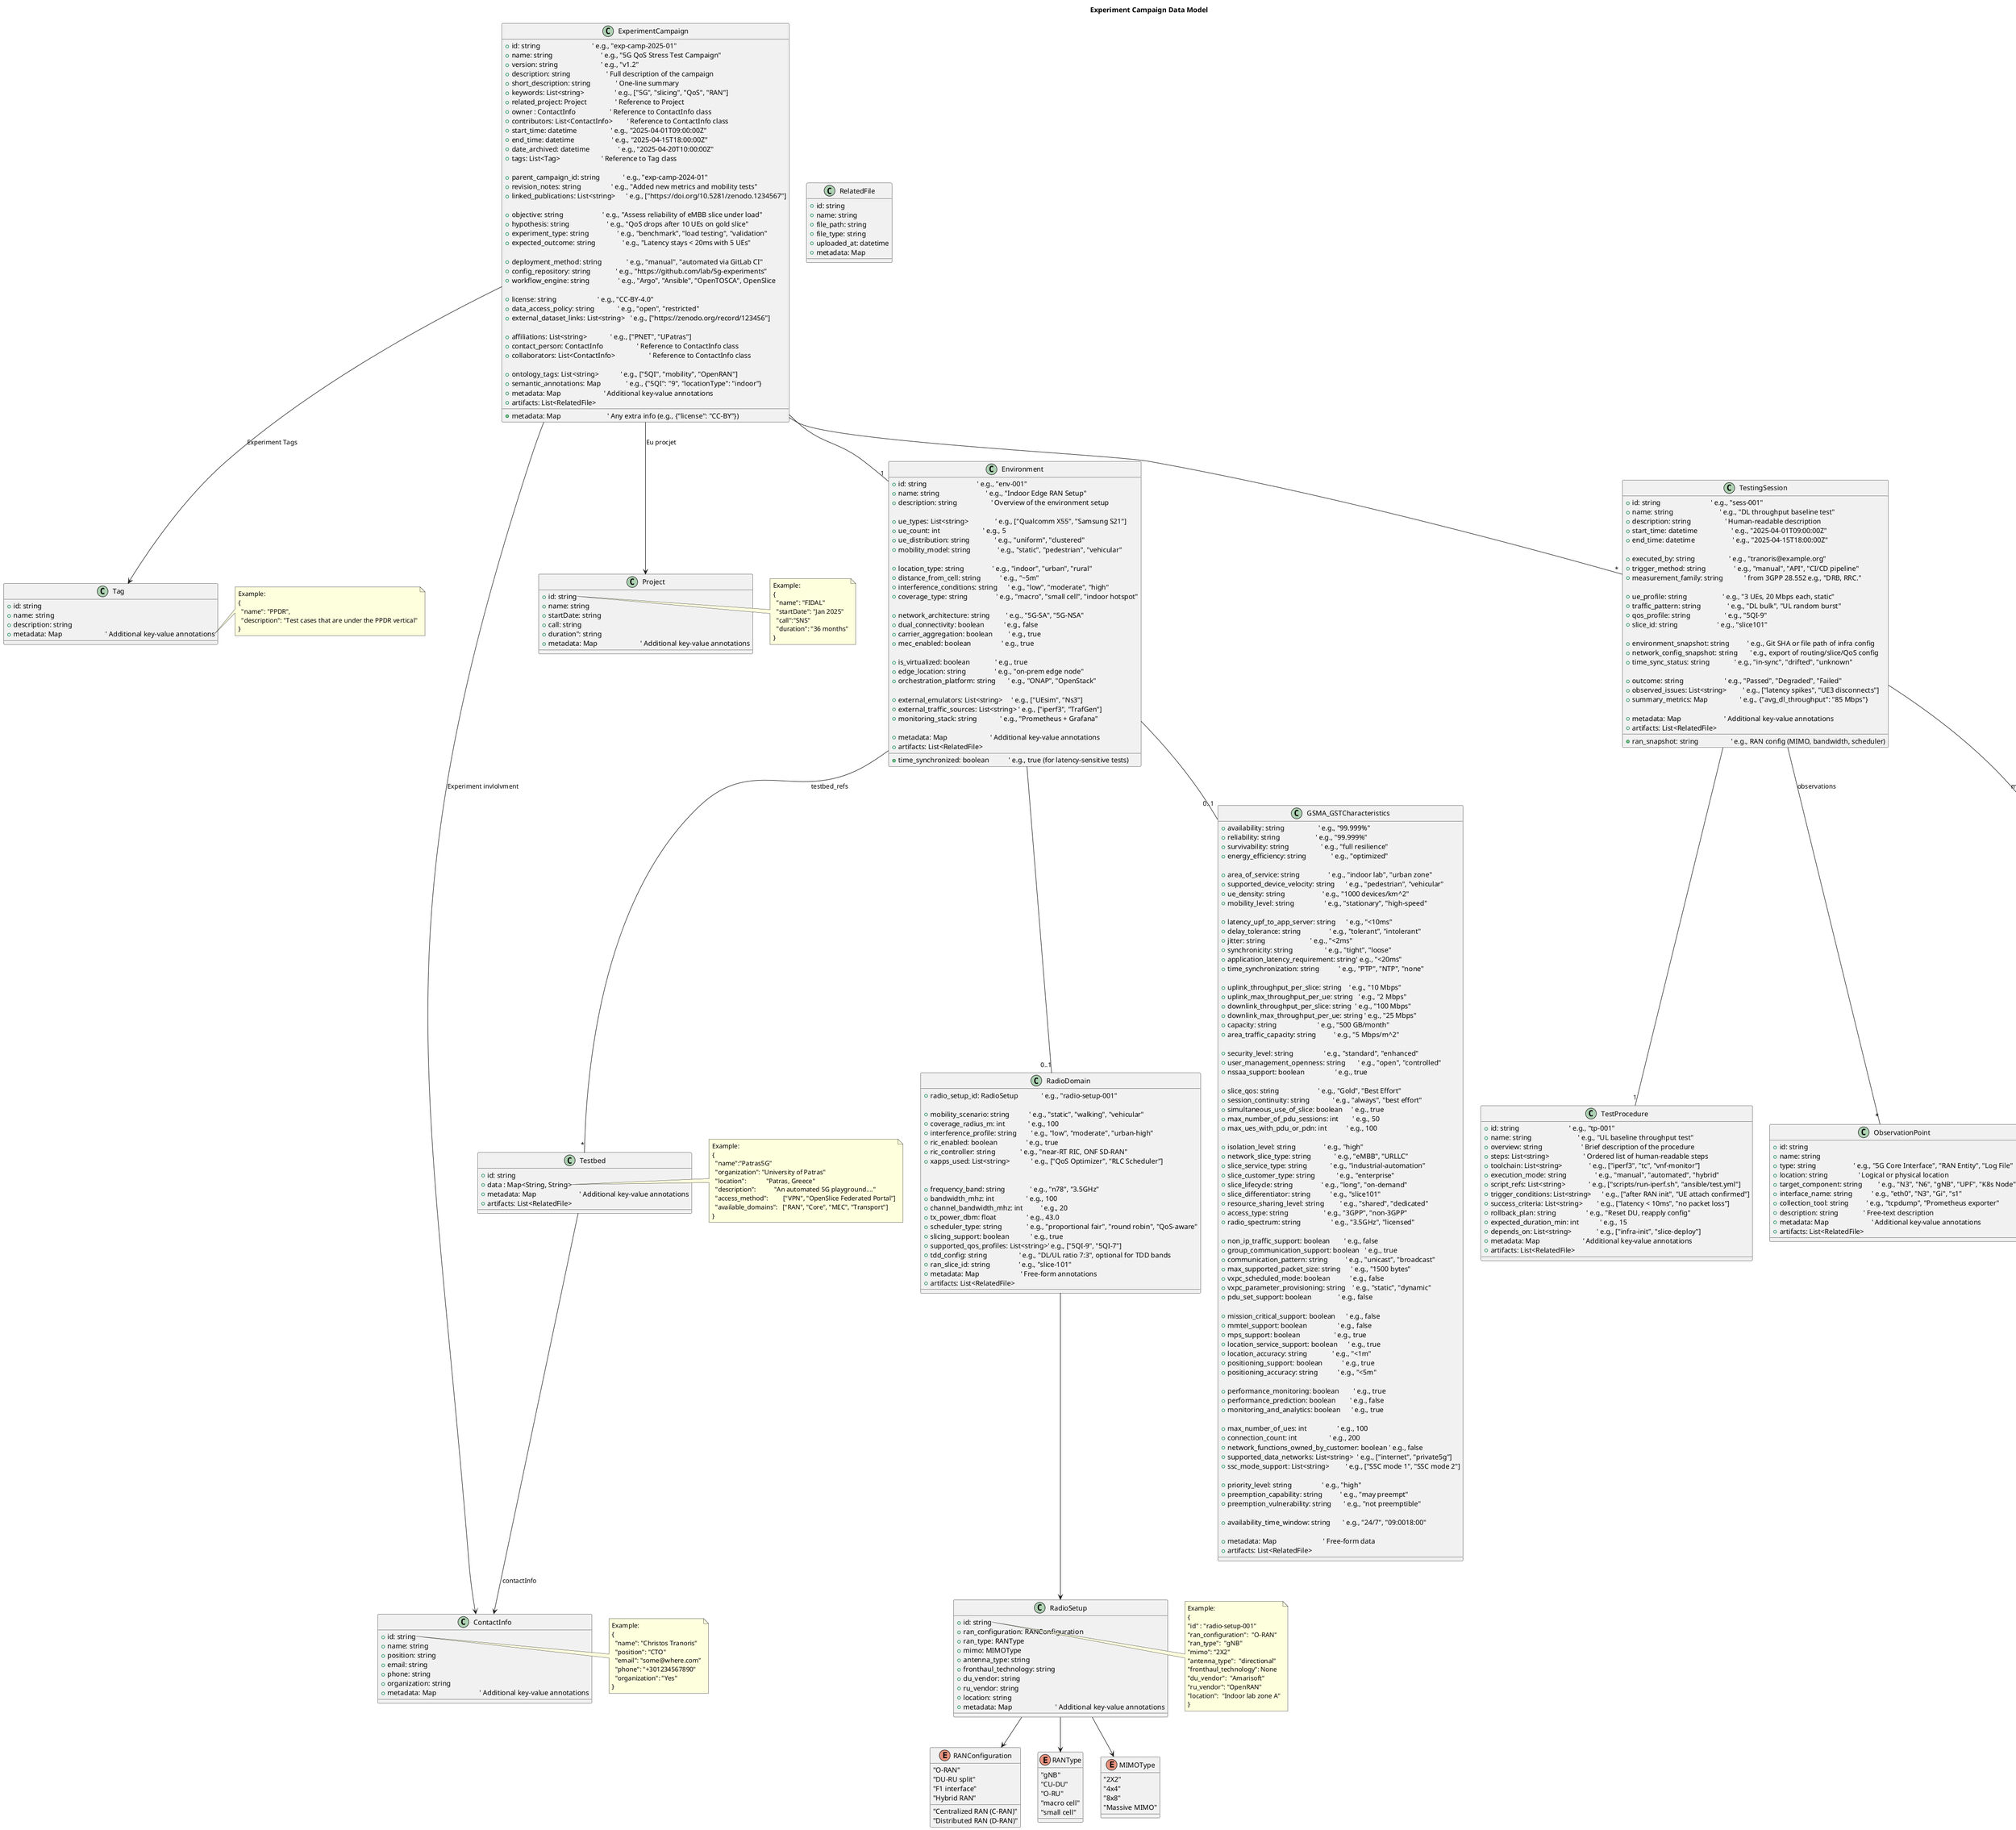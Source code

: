 '*************************************'
'UML Model of an Experiment Campaign Data Model
'Describes metadata related to properly storing and mamaging an experiement on top of 5G/network/cloud testbeds 
'
'Version: 0.1
'License: Apache 2.0
'
'Authors: 
'	Christos Tranoris, Univ. of Patras, GREECE
'
'
'
'*************************************'

@startuml
title Experiment Campaign Data Model



class ExperimentCampaign {
  +id: string                             ' e.g., "exp-camp-2025-01"
  +name: string                           ' e.g., "5G QoS Stress Test Campaign"
  +version: string                        ' e.g., "v1.2"
  +description: string                    ' Full description of the campaign
  +short_description: string              ' One-line summary
  +keywords: List<string>                 ' e.g., ["5G", "slicing", "QoS", "RAN"]
  +related_project: Project                ' Reference to Project 
'   +related_project: string                ' e.g., "6G-Xperiment", "EU Horizon 5G"
'   +owner_name: string                     ' e.g., "Christos T."
'   +owner_email: string                    ' e.g., "tranoris@example.org"
  + owner : ContactInfo                   ' Reference to ContactInfo class
  ' +contributors: List<string>             ' e.g., ["Nikos T.", "Maria D."]
  +contributors: List<ContactInfo>        ' Reference to ContactInfo class
  +start_time: datetime                   ' e.g., "2025-04-01T09:00:00Z"
  +end_time: datetime                     ' e.g., "2025-04-15T18:00:00Z"
  +date_archived: datetime                ' e.g., "2025-04-20T10:00:00Z"
'   +tags: List<string>                     ' e.g., ["MEC", "NFV", "testbed"]
  +tags: List<Tag>                       ' Reference to Tag class
  +metadata: Map                          ' Any extra info (e.g., {"license": "CC-BY"})

  '=== Versioning & Lineage ===
  +parent_campaign_id: string             ' e.g., "exp-camp-2024-01"
  +revision_notes: string                 ' e.g., "Added new metrics and mobility tests"
  +linked_publications: List<string>      ' e.g., ["https://doi.org/10.5281/zenodo.1234567"]

  '=== Design Metadata ===
  +objective: string                      ' e.g., "Assess reliability of eMBB slice under load"
  +hypothesis: string                     ' e.g., "QoS drops after 10 UEs on gold slice"
  +experiment_type: string                ' e.g., "benchmark", "load testing", "validation"
  +expected_outcome: string               ' e.g., "Latency stays < 20ms with 5 UEs"

  '=== Orchestration & Automation ===
  +deployment_method: string              ' e.g., "manual", "automated via GitLab CI"
  +config_repository: string              ' e.g., "https://github.com/lab/5g-experiments"
  +workflow_engine: string                ' e.g., "Argo", "Ansible", "OpenTOSCA", OpenSlice

  '=== Licensing & Data Sharing ===
  +license: string                       ' e.g., "CC-BY-4.0"
  +data_access_policy: string             ' e.g., "open", "restricted"
  +external_dataset_links: List<string>   ' e.g., ["https://zenodo.org/record/123456"]

  '=== Collaboration & Ownership ===
  +affiliations: List<string>             ' e.g., ["PNET", "UPatras"]
  ' +contact_person: string                 ' e.g., "tranoris@example.org"
  ' +collaborators: List<string>            ' e.g., ["John P.", "Elena M."]
  +contact_person: ContactInfo                   ' Reference to ContactInfo class
  +collaborators: List<ContactInfo>                   ' Reference to ContactInfo class

  '=== Semantics & Interoperability ===
  +ontology_tags: List<string>            ' e.g., ["5QI", "mobility", "OpenRAN"]
  +semantic_annotations: Map              ' e.g., {"5QI": "9", "locationType": "indoor"}
  +metadata: Map                        ' Additional key-value annotations
  +artifacts: List<RelatedFile>
}


class Environment {
  +id: string                            ' e.g., "env-001"
  +name: string                          ' e.g., "Indoor Edge RAN Setup"
  +description: string                   ' Overview of the environment setup

  '=== UE Configuration ===
  +ue_types: List<string>               ' e.g., ["Qualcomm X55", "Samsung S21"]
  +ue_count: int                        ' e.g., 5
  +ue_distribution: string              ' e.g., "uniform", "clustered"
  +mobility_model: string               ' e.g., "static", "pedestrian", "vehicular"

  '=== Environmental Constraints ===
  +location_type: string                ' e.g., "indoor", "urban", "rural"
  +distance_from_cell: string           ' e.g., "~5m"
  +interference_conditions: string      ' e.g., "low", "moderate", "high"
  +coverage_type: string                ' e.g., "macro", "small cell", "indoor hotspot"

  '=== Network Modes & Features ===
  +network_architecture: string         ' e.g., "5G-SA", "5G-NSA"
  +dual_connectivity: boolean           ' e.g., false
  +carrier_aggregation: boolean         ' e.g., true
  +mec_enabled: boolean                 ' e.g., true

  '=== Experimentation Features ===
  +is_virtualized: boolean              ' e.g., true
  +edge_location: string                ' e.g., "on-prem edge node"
  +time_synchronized: boolean           ' e.g., true (for latency-sensitive tests)
  +orchestration_platform: string       ' e.g., "ONAP", "OpenStack"

  '=== External Systems ===
  +external_emulators: List<string>     ' e.g., ["UEsim", "Ns3"]
  +external_traffic_sources: List<string> ' e.g., ["iperf3", "TrafGen"]
  +monitoring_stack: string             ' e.g., "Prometheus + Grafana"

  +metadata: Map                        ' Additional key-value annotations
  +artifacts: List<RelatedFile>
}



class Testbed {
  + id: string
  + data : Map<String, String>
'   +name: string                 ' e.g., "Patras5G", "YYY", "XXX"
'   +organization: string         ' e.g., "University of Patras"
'   +location: string             ' e.g., "Patras, Greece"
'   +description: string          ' Free-text, what the testbed provides
'   +access_method: string        ' e.g., "VPN", "OpenSlice Federated Portal"
'   +available_domains: List<string> ' e.g., ["RAN", "Core", "MEC", "Transport"]
  +metadata: Map                        ' Additional key-value annotations
 +artifacts: List<RelatedFile>
}


note right of Testbed::data
  Example:
  {
    "name":"Patras5G"
    "organization": "University of Patras"
    "location":            "Patras, Greece"
    "description":           "An automated 5G playground...."
    "access_method":         ["VPN", "OpenSlice Federated Portal"]
    "available_domains":   ["RAN", "Core", "MEC", "Transport"]
  }
end note




class RadioDomain {

  +radio_setup_id: RadioSetup             ' e.g., "radio-setup-001"
  
  +mobility_scenario: string           ' e.g., "static", "walking", "vehicular"
  +coverage_radius_m: int             ' e.g., 100
  +interference_profile: string        ' e.g., "low", "moderate", "urban-high"
  +ric_enabled: boolean                ' e.g., true
  +ric_controller: string              ' e.g., "near-RT RIC, ONF SD-RAN"
  +xapps_used: List<string>            ' e.g., ["QoS Optimizer", "RLC Scheduler"]


  +frequency_band: string              ' e.g., "n78", "3.5GHz"
  +bandwidth_mhz: int                  ' e.g., 100
  +channel_bandwidth_mhz: int          ' e.g., 20
  +tx_power_dbm: float                 ' e.g., 43.0
  +scheduler_type: string              ' e.g., "proportional fair", "round robin", "QoS-aware"
  +slicing_support: boolean            ' e.g., true
  +supported_qos_profiles: List<string>' e.g., ["5QI-9", "5QI-7"]
  +tdd_config: string                  ' e.g., "DL/UL ratio 7:3", optional for TDD bands
  +ran_slice_id: string                ' e.g., "slice-101"
  +metadata: Map                       ' Free-form annotations
  +artifacts: List<RelatedFile>
}


enum RANConfiguration {
  "O-RAN" 
  "DU-RU split"
  "F1 interface"
  "Centralized RAN (C-RAN)"
  "Distributed RAN (D-RAN)"
  "Hybrid RAN"
}

enum RANType {
    "gNB"
    "CU-DU"
    "O-RU"
    "macro cell"
    "small cell"
}


enum MIMOType {
    "2X2"
    "4x4"
    "8x8"
    "Massive MIMO"
}
class RadioSetup{
  +id: string                     
  +ran_configuration: RANConfiguration          
  +ran_type: RANType             
  +mimo: MIMOType                        
  +antenna_type: string               
         ' e.g., "directional", "omni", "massive-array"
  +fronthaul_technology: string       
         ' e.g., "eCPRI", "NGFI", "F1"
  +du_vendor: string                  
         ' e.g., "Nokia", "Samsung", "Amarisoft"
  +ru_vendor: string                  
         ' e.g., "Fujitsu", "NEC", "OpenRAN"
  +location: string                   
         ' e.g., "Indoor lab zone A"           
  +metadata: Map                        ' Additional key-value annotations
}



note right of RadioSetup::id
  Example:
  {
  "id" : "radio-setup-001"
  "ran_configuration":  "O-RAN"
  "ran_type":  "gNB"
  "mimo": "2X2"                       
  "antenna_type":  "directional"
  "fronthaul_technology": None
  "du_vendor":  "Amarisoft"
  "ru_vendor": "OpenRAN"
  "location":  "Indoor lab zone A"
  }
end note

' class ComputeDomain {
'   +node_type: string                 ' e.g., "Edge Node", "VM", "Baremetal"
'   +architecture: string             ' e.g., "x86_64", "arm64"
'   +cpu_cores: int                   ' e.g., 16
'   +cpu_model: string                ' e.g., "Intel Xeon Gold 6226R"
'   +ram_gb: int                      ' e.g., 64
'   +storage_gb: int                  ' e.g., 1000
'   +storage_type: string             ' e.g., "NVMe", "HDD", "Ceph Block"
'   +gpu: boolean                     ' e.g., true
'   +gpu_model: string                ' e.g., "NVIDIA A100", optional
'   +virtualization: string           ' e.g., "KVM", "Docker"
'   +container_runtime: string        ' e.g., "containerd", "Docker", "CRI-O"
'   +orchestrator: string             ' e.g., "Kubernetes", "OpenStack", "openSlice", "ONAP", "OSM"
'   +k8s_distribution: string         ' e.g., "vanilla", "MicroK8s", "OpenShift"
'   +numa_enabled: boolean            ' e.g., true
'   +hugepages_enabled: boolean       ' e.g., true
'   +isolation_level: string          ' e.g., "shared", "dedicated"
'   +performance_profile: string      ' e.g., "realtime", "balanced"
'   +os_image: string                 ' e.g., "Ubuntu 22.04 LTS", "Red Hat 8"
'   +kernel_version: string           ' e.g., "5.15.0-72-generic"
'   +hypervisor_type: string          ' e.g., "QEMU", "none"
'   +cloud_provider: string           ' e.g., "OpenStack", "AWS", "Private"
'   +metadata: Map                    ' Any extra info
'   +artifacts: List<RelatedFile>
' }


' class TransportDomain {
'   +type: string                       ' e.g., "fiber", "microwave", "satellite", "VXLAN"
'   +bandwidth_mbps: int               ' e.g., 10000
'   +latency_ms: float                 ' e.g., 1.2
'   +jitter_ms: float                  ' e.g., 0.3
'   +packet_loss_rate: float           ' e.g., 0.01 for 1%
'   +duplex_mode: string               ' e.g., "full", "half"
'   +mtu: int                          ' e.g., 1500
'   +qos_support: boolean              ' e.g., true
'   +qos_mechanism: string             ' e.g., "DiffServ", "IntServ", "5QI"
'   +traffic_engineering: string       ' e.g., "segment routing", "TE tunnels"
'   +encapsulation: string             ' e.g., "VXLAN", "MPLS", "GRE"
'   +slicing_support: boolean          ' e.g., true
'   +virtual_link: boolean             ' e.g., true for overlay links
'   +underlay_type: string             ' e.g., "physical", "VPN", "SD-WAN"
'   +interfaces_involved: List<string> ' e.g., ["eth0", "eth1", "ge-0/0/1"]
'   +service_provider: string          ' e.g., "Telecom A", "Own infra"
'   +redundancy: string                ' e.g., "dual-homed", "ring", "none"
'   +availability: string              ' e.g., "99.99%"
'   +synchronization_support: boolean  ' e.g., true
'   +sync_type: string                 ' e.g., "PTP", "NTP"
'   +monitoring_enabled: boolean       ' e.g., true
'   +monitoring_tool: string           ' e.g., "TWAMP", "Y.1731", "Prometheus exporter"
'   +notes: string                     ' Optional free-form notes
'   +metadata: Map                     ' Extra key-value annotations
'   +artifacts: List<RelatedFile>
' }


class GSMA_GSTCharacteristics {

  '=== Availability & Reliability ===
  +availability: string                   ' e.g., "99.999%"
  +reliability: string                    ' e.g., "99.999%"
  +survivability: string                  ' e.g., "full resilience"
  +energy_efficiency: string              ' e.g., "optimized"

  '=== Area, Mobility & Velocity ===
  +area_of_service: string                ' e.g., "indoor lab", "urban zone"
  +supported_device_velocity: string      ' e.g., "pedestrian", "vehicular"
  +ue_density: string                     ' e.g., "1000 devices/km^2"
  +mobility_level: string                 ' e.g., "stationary", "high-speed"

  '=== Latency, Delay, Timing ===
  +latency_upf_to_app_server: string      ' e.g., "<10ms"
  +delay_tolerance: string                ' e.g., "tolerant", "intolerant"
  +jitter: string                         ' e.g., "<2ms"
  +synchronicity: string                  ' e.g., "tight", "loose"
  +application_latency_requirement: string' e.g., "<20ms"
  +time_synchronization: string           ' e.g., "PTP", "NTP", "none"

  '=== Throughput & Capacity ===
  +uplink_throughput_per_slice: string    ' e.g., "10 Mbps"
  +uplink_max_throughput_per_ue: string   ' e.g., "2 Mbps"
  +downlink_throughput_per_slice: string  ' e.g., "100 Mbps"
  +downlink_max_throughput_per_ue: string ' e.g., "25 Mbps"
  +capacity: string                       ' e.g., "500 GB/month"
  +area_traffic_capacity: string          ' e.g., "5 Mbps/m^2"

  '=== Security & Privacy ===
  +security_level: string                 ' e.g., "standard", "enhanced"
  +user_management_openness: string       ' e.g., "open", "controlled"
  +nssaa_support: boolean                 ' e.g., true

  '=== Session & QoS ===
  +slice_qos: string                      ' e.g., "Gold", "Best Effort"
  +session_continuity: string             ' e.g., "always", "best effort"
  +simultaneous_use_of_slice: boolean     ' e.g., true
  +max_number_of_pdu_sessions: int        ' e.g., 50
  +max_ues_with_pdu_or_pdn: int           ' e.g., 100

  '=== Slice Characteristics ===
  +isolation_level: string                ' e.g., "high"
  +network_slice_type: string             ' e.g., "eMBB", "URLLC"
  +slice_service_type: string             ' e.g., "industrial-automation"
  +slice_customer_type: string            ' e.g., "enterprise"
  +slice_lifecycle: string                ' e.g., "long", "on-demand"
  +slice_differentiator: string           ' e.g., "slice101"
  +resource_sharing_level: string         ' e.g., "shared", "dedicated"
  +access_type: string                    ' e.g., "3GPP", "non-3GPP"
  +radio_spectrum: string                 ' e.g., "3.5GHz", "licensed"

  '=== Traffic & Protocol Support ===
  +non_ip_traffic_support: boolean        ' e.g., false
  +group_communication_support: boolean   ' e.g., true
  +communication_pattern: string          ' e.g., "unicast", "broadcast"
  +max_supported_packet_size: string      ' e.g., "1500 bytes"
  +vxpc_scheduled_mode: boolean           ' e.g., false
  +vxpc_parameter_provisioning: string    ' e.g., "static", "dynamic"
  +pdu_set_support: boolean               ' e.g., false

  '=== Application & Service Features ===
  +mission_critical_support: boolean      ' e.g., false
  +mmtel_support: boolean                 ' e.g., false
  +mps_support: boolean                   ' e.g., true
  +location_service_support: boolean      ' e.g., true
  +location_accuracy: string              ' e.g., "<1m"
  +positioning_support: boolean           ' e.g., true
  +positioning_accuracy: string           ' e.g., "<5m"

  '=== Analytics & Monitoring ===
  +performance_monitoring: boolean        ' e.g., true
  +performance_prediction: boolean        ' e.g., false
  +monitoring_and_analytics: boolean      ' e.g., true

  '=== UE & Network Limits ===
  +max_number_of_ues: int                 ' e.g., 100
  +connection_count: int                  ' e.g., 200
  +network_functions_owned_by_customer: boolean ' e.g., false
  +supported_data_networks: List<string>  ' e.g., ["internet", "private5g"]
  +ssc_mode_support: List<string>         ' e.g., ["SSC mode 1", "SSC mode 2"]

  '=== Resource Management ===
  +priority_level: string                 ' e.g., "high"
  +preemption_capability: string          ' e.g., "may preempt"
  +preemption_vulnerability: string       ' e.g., "not preemptible"

  '=== Scheduling & Timing Constraints ===
  +availability_time_window: string       ' e.g., "24/7", "09:0018:00"

  '=== Other / Metadata ===
  +metadata: Map                          ' Free-form data
  +artifacts: List<RelatedFile>
}



class TestingSession {
  +id: string                            ' e.g., "sess-001"
  +name: string                          ' e.g., "DL throughput baseline test"
  +description: string                   ' Human-readable description
  +start_time: datetime                   ' e.g., "2025-04-01T09:00:00Z"
  +end_time: datetime                     ' e.g., "2025-04-15T18:00:00Z"
  
  '=== Execution Details ===
  +executed_by: string                   ' e.g., "tranoris@example.org"
  +trigger_method: string                ' e.g., "manual", "API", "CI/CD pipeline"
  +measurement_family: string            ' from 3GPP 28.552 e.g., "DRB, RRC."

  '=== Session Parameters ===
  +ue_profile: string                    ' e.g., "3 UEs, 20 Mbps each, static"
  +traffic_pattern: string               ' e.g., "DL bulk", "UL random burst"
  +qos_profile: string                   ' e.g., "5QI-9"
  +slice_id: string                      ' e.g., "slice101"

  '=== Test Conditions & Setup ===
  +environment_snapshot: string          ' e.g., Git SHA or file path of infra config
  +network_config_snapshot: string       ' e.g., export of routing/slice/QoS config
  +ran_snapshot: string                  ' e.g., RAN config (MIMO, bandwidth, scheduler)
  +time_sync_status: string              ' e.g., "in-sync", "drifted", "unknown"

  '=== Outcome Summary ===
  +outcome: string                       ' e.g., "Passed", "Degraded", "Failed"
  +observed_issues: List<string>         ' e.g., ["latency spikes", "UE3 disconnects"]
  +summary_metrics: Map                  ' e.g., {"avg_dl_throughput": "85 Mbps"}
  
  +metadata: Map                        ' Additional key-value annotations
  +artifacts: List<RelatedFile>
}


class TestProcedure {
  +id: string                            ' e.g., "tp-001"
  +name: string                          ' e.g., "UL baseline throughput test"
  +overview: string                      ' Brief description of the procedure
  +steps: List<string>                   ' Ordered list of human-readable steps
  +toolchain: List<string>               ' e.g., ["iperf3", "tc", "vnf-monitor"]
  +execution_mode: string                ' e.g., "manual", "automated", "hybrid"
  +script_refs: List<string>             ' e.g., ["scripts/run-iperf.sh", "ansible/test.yml"]
  +trigger_conditions: List<string>      ' e.g., ["after RAN init", "UE attach confirmed"]
  +success_criteria: List<string>        ' e.g., ["latency < 10ms", "no packet loss"]
  +rollback_plan: string                 ' e.g., "Reset DU, reapply config"
  +expected_duration_min: int            ' e.g., 15
  +depends_on: List<string>              ' e.g., ["infra-init", "slice-deploy"]
  +metadata: Map                        ' Additional key-value annotations
  +artifacts: List<RelatedFile>
}


class RelatedFile {
  +id: string
  +name: string
  +file_path: string
  +file_type: string
  +uploaded_at: datetime
  +metadata: Map
}

class ObservationPoint {
  +id: string
  +name: string
  +type: string                     ' e.g., "5G Core Interface", "RAN Entity", "Log File"
  +location: string                 ' Logical or physical location
  +target_component: string         ' e.g., "N3", "N6", "gNB", "UPF", "K8s Node"
  +interface_name: string           ' e.g., "eth0", "N3", "Gi", "s1"
  +collection_tool: string          ' e.g., "tcpdump", "Prometheus exporter"
  +description: string              ' Free-text description
  +metadata: Map                        ' Additional key-value annotations
  +artifacts: List<RelatedFile>
}

class MeasurementTool {
  +id: string
  +name: string                     ' e.g., "iperf3", "tcpdump", "Prometheus"
  +type: string                     ' e.g., "active", "passive", "synthetic", "telemetry"
  +version: string                  ' e.g., "3.11"
  +description: string              ' e.g., "Used for UDP throughput testing"
  +target_layer: string             ' e.g., "network", "application", "radio"
  +collection_mode: string          ' e.g., "inline", "agent-based", "sidecar"
  +output_format: string            ' e.g., "JSON", "CSV", "PCAP", "Prometheus format"
  +metadata: Map
}



class Tag {
  + id: string
  + name: string 
  + description: string
  +metadata: Map                        ' Additional key-value annotations
}
note right of Tag::data
  Example:
  {
    "name": "PPDR",  
    "description": "Test cases that are under the PPDR vertical"
  }
end note


class ContactInfo {
+ id: string
  + name: string 
  + position: string
  + email: string
  + phone: string
    + organization: string
  +metadata: Map                        ' Additional key-value annotations
}


note right of ContactInfo::id
  Example:
  {
    "name": "Christos Tranoris" 
    "position": "CTO"
    "email": "some@where.com"
    "phone": "+301234567890"
    "organization": "Yes"
  }
end note


class Project {
  + id: string
  + name: string 
  + startDate: string 
  + call: string 
  + duration": string 
  +metadata: Map                        ' Additional key-value annotations
}



note right of Project::id
  Example:
  {
    "name": "FIDAL"
    "startDate": "Jan 2025"
    "call":"SNS"
    "duration": "36 months"
  }
end note



ExperimentCampaign -- "1" Environment
ExperimentCampaign  -- "*" TestingSession

Environment  -- "0..1" GSMA_GSTCharacteristics
Environment  -- "0..1" RadioDomain
' Environment  -- "0..1" ComputeDomain
' Environment  -- "0..1" TransportDomain
Environment -- "*" Testbed : "testbed_refs"

TestingSession  -- "1" TestProcedure
TestingSession  -- "*" ObservationPoint : "observations"
TestingSession  -- "*" MeasurementTool : "measurement_tools"



ExperimentCampaign --> Tag : Experiment Tags
ExperimentCampaign --> Project : Eu procjet
Testbed --> ContactInfo : contactInfo
ExperimentCampaign --> ContactInfo : Experiment invlolvment


RadioDomain-->RadioSetup
RadioSetup-->RANConfiguration
RadioSetup-->RANType
RadioSetup-->MIMOType
@enduml
